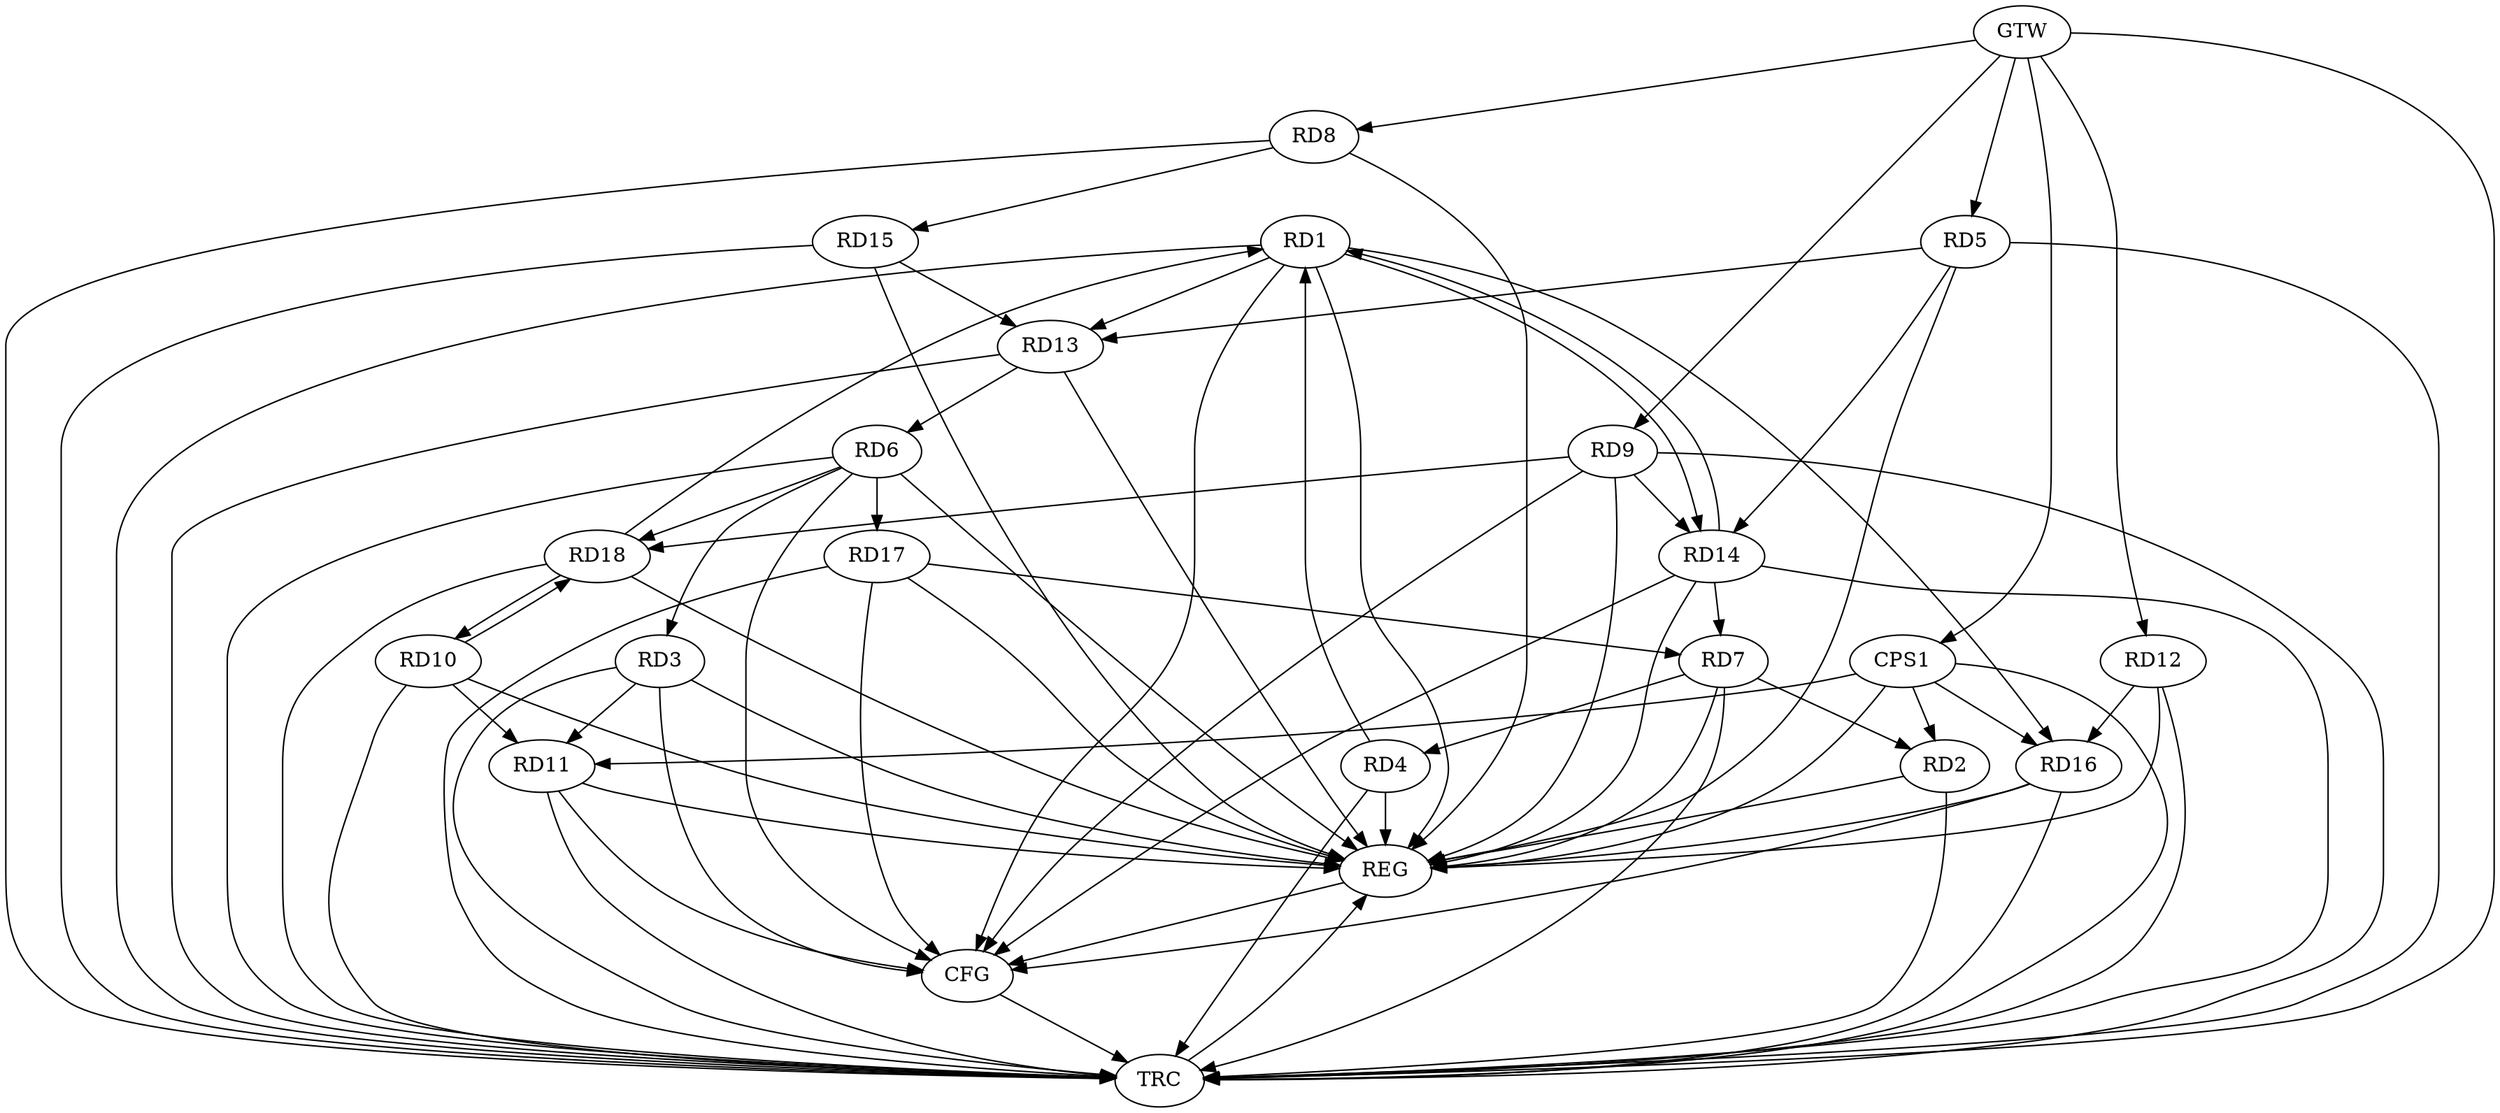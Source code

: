 strict digraph G {
  RD1 [ label="RD1" ];
  RD2 [ label="RD2" ];
  RD3 [ label="RD3" ];
  RD4 [ label="RD4" ];
  RD5 [ label="RD5" ];
  RD6 [ label="RD6" ];
  RD7 [ label="RD7" ];
  RD8 [ label="RD8" ];
  RD9 [ label="RD9" ];
  RD10 [ label="RD10" ];
  RD11 [ label="RD11" ];
  RD12 [ label="RD12" ];
  RD13 [ label="RD13" ];
  RD14 [ label="RD14" ];
  RD15 [ label="RD15" ];
  RD16 [ label="RD16" ];
  RD17 [ label="RD17" ];
  RD18 [ label="RD18" ];
  CPS1 [ label="CPS1" ];
  GTW [ label="GTW" ];
  REG [ label="REG" ];
  CFG [ label="CFG" ];
  TRC [ label="TRC" ];
  RD4 -> RD1;
  RD1 -> RD13;
  RD1 -> RD14;
  RD14 -> RD1;
  RD1 -> RD16;
  RD18 -> RD1;
  RD7 -> RD2;
  RD6 -> RD3;
  RD3 -> RD11;
  RD7 -> RD4;
  RD5 -> RD13;
  RD5 -> RD14;
  RD13 -> RD6;
  RD6 -> RD17;
  RD6 -> RD18;
  RD14 -> RD7;
  RD17 -> RD7;
  RD8 -> RD15;
  RD9 -> RD14;
  RD9 -> RD18;
  RD10 -> RD11;
  RD10 -> RD18;
  RD18 -> RD10;
  RD12 -> RD16;
  RD15 -> RD13;
  CPS1 -> RD2;
  CPS1 -> RD11;
  CPS1 -> RD16;
  GTW -> RD5;
  GTW -> RD8;
  GTW -> RD9;
  GTW -> RD12;
  GTW -> CPS1;
  RD1 -> REG;
  RD2 -> REG;
  RD3 -> REG;
  RD4 -> REG;
  RD5 -> REG;
  RD6 -> REG;
  RD7 -> REG;
  RD8 -> REG;
  RD9 -> REG;
  RD10 -> REG;
  RD11 -> REG;
  RD12 -> REG;
  RD13 -> REG;
  RD14 -> REG;
  RD15 -> REG;
  RD16 -> REG;
  RD17 -> REG;
  RD18 -> REG;
  CPS1 -> REG;
  RD16 -> CFG;
  RD11 -> CFG;
  RD3 -> CFG;
  RD14 -> CFG;
  RD1 -> CFG;
  RD9 -> CFG;
  RD17 -> CFG;
  RD6 -> CFG;
  REG -> CFG;
  RD1 -> TRC;
  RD2 -> TRC;
  RD3 -> TRC;
  RD4 -> TRC;
  RD5 -> TRC;
  RD6 -> TRC;
  RD7 -> TRC;
  RD8 -> TRC;
  RD9 -> TRC;
  RD10 -> TRC;
  RD11 -> TRC;
  RD12 -> TRC;
  RD13 -> TRC;
  RD14 -> TRC;
  RD15 -> TRC;
  RD16 -> TRC;
  RD17 -> TRC;
  RD18 -> TRC;
  CPS1 -> TRC;
  GTW -> TRC;
  CFG -> TRC;
  TRC -> REG;
}
